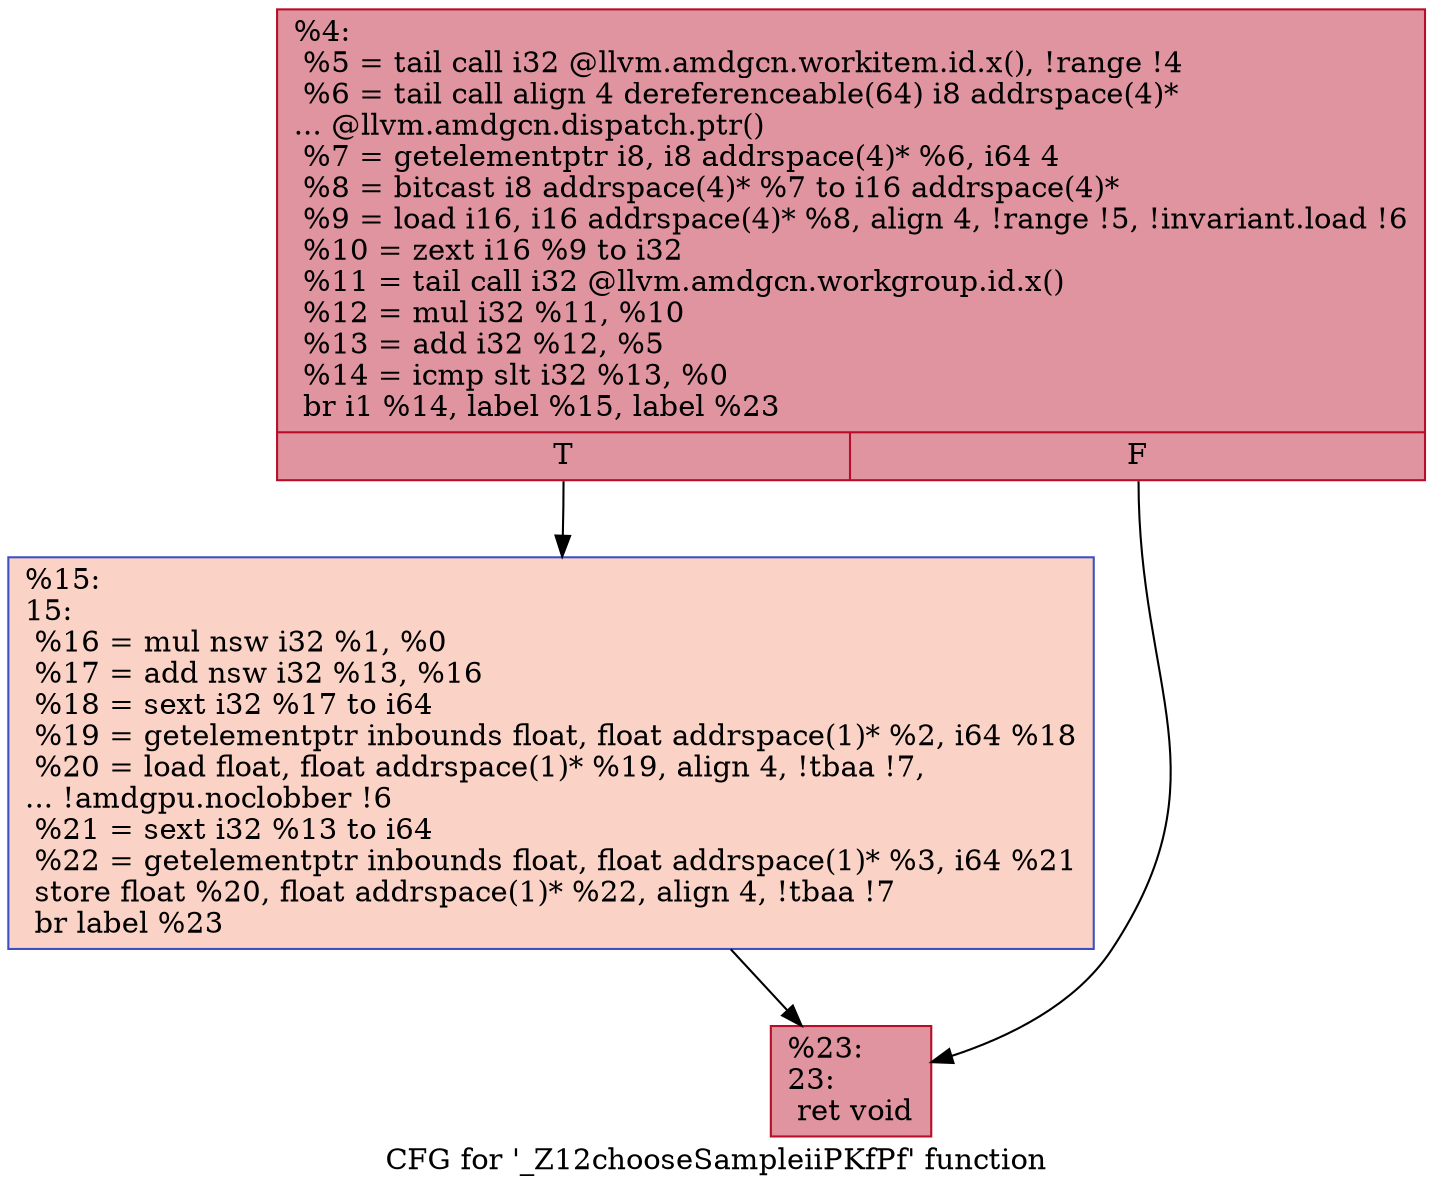 digraph "CFG for '_Z12chooseSampleiiPKfPf' function" {
	label="CFG for '_Z12chooseSampleiiPKfPf' function";

	Node0x546d080 [shape=record,color="#b70d28ff", style=filled, fillcolor="#b70d2870",label="{%4:\l  %5 = tail call i32 @llvm.amdgcn.workitem.id.x(), !range !4\l  %6 = tail call align 4 dereferenceable(64) i8 addrspace(4)*\l... @llvm.amdgcn.dispatch.ptr()\l  %7 = getelementptr i8, i8 addrspace(4)* %6, i64 4\l  %8 = bitcast i8 addrspace(4)* %7 to i16 addrspace(4)*\l  %9 = load i16, i16 addrspace(4)* %8, align 4, !range !5, !invariant.load !6\l  %10 = zext i16 %9 to i32\l  %11 = tail call i32 @llvm.amdgcn.workgroup.id.x()\l  %12 = mul i32 %11, %10\l  %13 = add i32 %12, %5\l  %14 = icmp slt i32 %13, %0\l  br i1 %14, label %15, label %23\l|{<s0>T|<s1>F}}"];
	Node0x546d080:s0 -> Node0x546ef50;
	Node0x546d080:s1 -> Node0x546efe0;
	Node0x546ef50 [shape=record,color="#3d50c3ff", style=filled, fillcolor="#f59c7d70",label="{%15:\l15:                                               \l  %16 = mul nsw i32 %1, %0\l  %17 = add nsw i32 %13, %16\l  %18 = sext i32 %17 to i64\l  %19 = getelementptr inbounds float, float addrspace(1)* %2, i64 %18\l  %20 = load float, float addrspace(1)* %19, align 4, !tbaa !7,\l... !amdgpu.noclobber !6\l  %21 = sext i32 %13 to i64\l  %22 = getelementptr inbounds float, float addrspace(1)* %3, i64 %21\l  store float %20, float addrspace(1)* %22, align 4, !tbaa !7\l  br label %23\l}"];
	Node0x546ef50 -> Node0x546efe0;
	Node0x546efe0 [shape=record,color="#b70d28ff", style=filled, fillcolor="#b70d2870",label="{%23:\l23:                                               \l  ret void\l}"];
}
